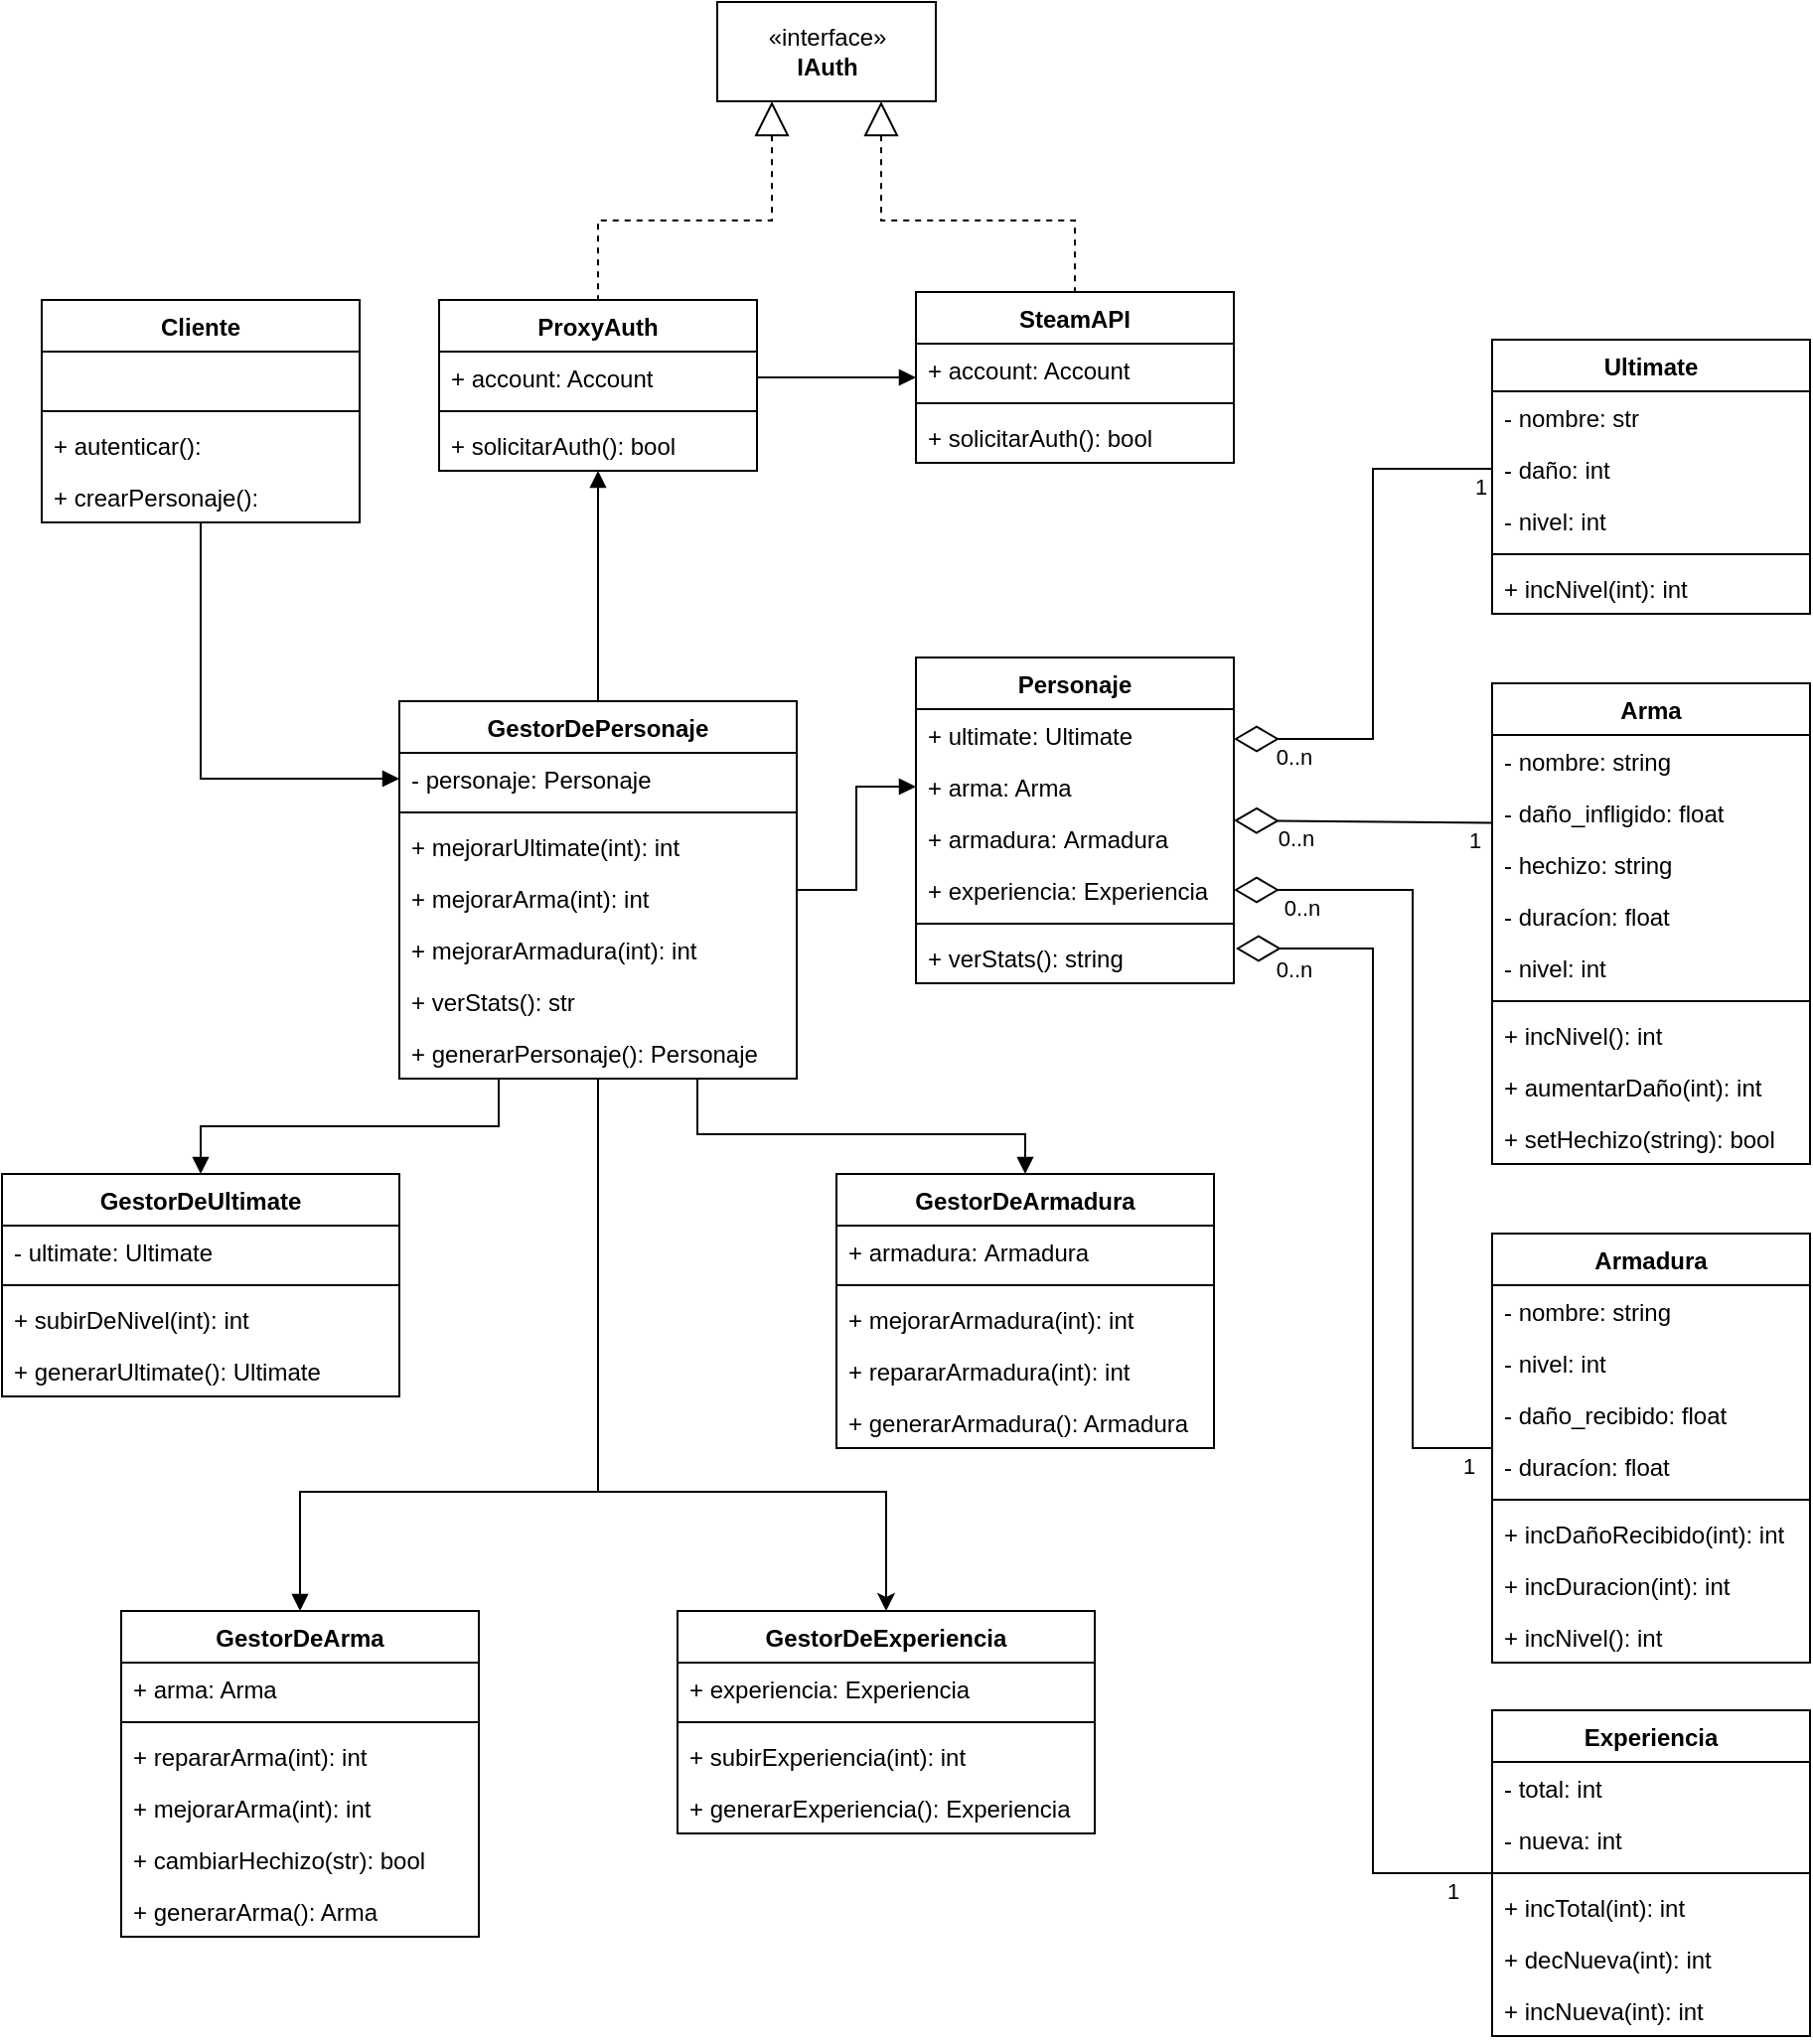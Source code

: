 <mxfile version="15.1.4" type="google"><diagram id="-2IgXdfi7pi61ilmRTut" name="Page-1"><mxGraphModel dx="882" dy="616" grid="1" gridSize="10" guides="1" tooltips="1" connect="1" arrows="1" fold="1" page="1" pageScale="1" pageWidth="1600" pageHeight="1200" math="0" shadow="0"><root><mxCell id="0"/><mxCell id="1" parent="0"/><mxCell id="18rbqv89WagedlRAYNAY-13" style="edgeStyle=orthogonalEdgeStyle;rounded=0;orthogonalLoop=1;jettySize=auto;html=1;exitX=0.5;exitY=1;exitDx=0;exitDy=0;entryX=0.5;entryY=0;entryDx=0;entryDy=0;" parent="1" source="UsApj8yV9tV30D_16o67-1" target="18rbqv89WagedlRAYNAY-6" edge="1"><mxGeometry relative="1" as="geometry"><Array as="points"><mxPoint x="320" y="760"/><mxPoint x="465" y="760"/></Array></mxGeometry></mxCell><mxCell id="UsApj8yV9tV30D_16o67-1" value="GestorDePersonaje" style="swimlane;fontStyle=1;align=center;verticalAlign=top;childLayout=stackLayout;horizontal=1;startSize=26;horizontalStack=0;resizeParent=1;resizeParentMax=0;resizeLast=0;collapsible=1;marginBottom=0;" parent="1" vertex="1"><mxGeometry x="220" y="362" width="200" height="190" as="geometry"/></mxCell><mxCell id="UsApj8yV9tV30D_16o67-2" value="- personaje: Personaje" style="text;strokeColor=none;fillColor=none;align=left;verticalAlign=top;spacingLeft=4;spacingRight=4;overflow=hidden;rotatable=0;points=[[0,0.5],[1,0.5]];portConstraint=eastwest;" parent="UsApj8yV9tV30D_16o67-1" vertex="1"><mxGeometry y="26" width="200" height="26" as="geometry"/></mxCell><mxCell id="UsApj8yV9tV30D_16o67-3" value="" style="line;strokeWidth=1;fillColor=none;align=left;verticalAlign=middle;spacingTop=-1;spacingLeft=3;spacingRight=3;rotatable=0;labelPosition=right;points=[];portConstraint=eastwest;" parent="UsApj8yV9tV30D_16o67-1" vertex="1"><mxGeometry y="52" width="200" height="8" as="geometry"/></mxCell><mxCell id="UsApj8yV9tV30D_16o67-89" value="+ mejorarUltimate(int): int" style="text;strokeColor=none;fillColor=none;align=left;verticalAlign=top;spacingLeft=4;spacingRight=4;overflow=hidden;rotatable=0;points=[[0,0.5],[1,0.5]];portConstraint=eastwest;" parent="UsApj8yV9tV30D_16o67-1" vertex="1"><mxGeometry y="60" width="200" height="26" as="geometry"/></mxCell><mxCell id="UsApj8yV9tV30D_16o67-90" value="+ mejorarArma(int): int" style="text;strokeColor=none;fillColor=none;align=left;verticalAlign=top;spacingLeft=4;spacingRight=4;overflow=hidden;rotatable=0;points=[[0,0.5],[1,0.5]];portConstraint=eastwest;" parent="UsApj8yV9tV30D_16o67-1" vertex="1"><mxGeometry y="86" width="200" height="26" as="geometry"/></mxCell><mxCell id="UsApj8yV9tV30D_16o67-104" value="+ mejorarArmadura(int): int" style="text;strokeColor=none;fillColor=none;align=left;verticalAlign=top;spacingLeft=4;spacingRight=4;overflow=hidden;rotatable=0;points=[[0,0.5],[1,0.5]];portConstraint=eastwest;" parent="UsApj8yV9tV30D_16o67-1" vertex="1"><mxGeometry y="112" width="200" height="26" as="geometry"/></mxCell><mxCell id="18rbqv89WagedlRAYNAY-5" value="+ verStats(): str" style="text;strokeColor=none;fillColor=none;align=left;verticalAlign=top;spacingLeft=4;spacingRight=4;overflow=hidden;rotatable=0;points=[[0,0.5],[1,0.5]];portConstraint=eastwest;" parent="UsApj8yV9tV30D_16o67-1" vertex="1"><mxGeometry y="138" width="200" height="26" as="geometry"/></mxCell><mxCell id="UsApj8yV9tV30D_16o67-4" value="+ generarPersonaje(): Personaje" style="text;strokeColor=none;fillColor=none;align=left;verticalAlign=top;spacingLeft=4;spacingRight=4;overflow=hidden;rotatable=0;points=[[0,0.5],[1,0.5]];portConstraint=eastwest;" parent="UsApj8yV9tV30D_16o67-1" vertex="1"><mxGeometry y="164" width="200" height="26" as="geometry"/></mxCell><mxCell id="UsApj8yV9tV30D_16o67-5" value="Personaje" style="swimlane;fontStyle=1;align=center;verticalAlign=top;childLayout=stackLayout;horizontal=1;startSize=26;horizontalStack=0;resizeParent=1;resizeParentMax=0;resizeLast=0;collapsible=1;marginBottom=0;" parent="1" vertex="1"><mxGeometry x="480" y="340" width="160" height="164" as="geometry"/></mxCell><mxCell id="UsApj8yV9tV30D_16o67-6" value="+ ultimate: Ultimate" style="text;strokeColor=none;fillColor=none;align=left;verticalAlign=top;spacingLeft=4;spacingRight=4;overflow=hidden;rotatable=0;points=[[0,0.5],[1,0.5]];portConstraint=eastwest;" parent="UsApj8yV9tV30D_16o67-5" vertex="1"><mxGeometry y="26" width="160" height="26" as="geometry"/></mxCell><mxCell id="UsApj8yV9tV30D_16o67-9" value="+ arma: Arma" style="text;strokeColor=none;fillColor=none;align=left;verticalAlign=top;spacingLeft=4;spacingRight=4;overflow=hidden;rotatable=0;points=[[0,0.5],[1,0.5]];portConstraint=eastwest;" parent="UsApj8yV9tV30D_16o67-5" vertex="1"><mxGeometry y="52" width="160" height="26" as="geometry"/></mxCell><mxCell id="UsApj8yV9tV30D_16o67-10" value="+ armadura: Armadura" style="text;strokeColor=none;fillColor=none;align=left;verticalAlign=top;spacingLeft=4;spacingRight=4;overflow=hidden;rotatable=0;points=[[0,0.5],[1,0.5]];portConstraint=eastwest;" parent="UsApj8yV9tV30D_16o67-5" vertex="1"><mxGeometry y="78" width="160" height="26" as="geometry"/></mxCell><mxCell id="UsApj8yV9tV30D_16o67-92" value="+ experiencia: Experiencia" style="text;strokeColor=none;fillColor=none;align=left;verticalAlign=top;spacingLeft=4;spacingRight=4;overflow=hidden;rotatable=0;points=[[0,0.5],[1,0.5]];portConstraint=eastwest;" parent="UsApj8yV9tV30D_16o67-5" vertex="1"><mxGeometry y="104" width="160" height="26" as="geometry"/></mxCell><mxCell id="UsApj8yV9tV30D_16o67-7" value="" style="line;strokeWidth=1;fillColor=none;align=left;verticalAlign=middle;spacingTop=-1;spacingLeft=3;spacingRight=3;rotatable=0;labelPosition=right;points=[];portConstraint=eastwest;" parent="UsApj8yV9tV30D_16o67-5" vertex="1"><mxGeometry y="130" width="160" height="8" as="geometry"/></mxCell><mxCell id="UsApj8yV9tV30D_16o67-8" value="+ verStats(): string" style="text;strokeColor=none;fillColor=none;align=left;verticalAlign=top;spacingLeft=4;spacingRight=4;overflow=hidden;rotatable=0;points=[[0,0.5],[1,0.5]];portConstraint=eastwest;" parent="UsApj8yV9tV30D_16o67-5" vertex="1"><mxGeometry y="138" width="160" height="26" as="geometry"/></mxCell><mxCell id="UsApj8yV9tV30D_16o67-11" value="Ultimate" style="swimlane;fontStyle=1;align=center;verticalAlign=top;childLayout=stackLayout;horizontal=1;startSize=26;horizontalStack=0;resizeParent=1;resizeParentMax=0;resizeLast=0;collapsible=1;marginBottom=0;" parent="1" vertex="1"><mxGeometry x="770" y="180" width="160" height="138" as="geometry"/></mxCell><mxCell id="UsApj8yV9tV30D_16o67-12" value="- nombre: str" style="text;strokeColor=none;fillColor=none;align=left;verticalAlign=top;spacingLeft=4;spacingRight=4;overflow=hidden;rotatable=0;points=[[0,0.5],[1,0.5]];portConstraint=eastwest;" parent="UsApj8yV9tV30D_16o67-11" vertex="1"><mxGeometry y="26" width="160" height="26" as="geometry"/></mxCell><mxCell id="UsApj8yV9tV30D_16o67-13" value="- daño: int" style="text;strokeColor=none;fillColor=none;align=left;verticalAlign=top;spacingLeft=4;spacingRight=4;overflow=hidden;rotatable=0;points=[[0,0.5],[1,0.5]];portConstraint=eastwest;" parent="UsApj8yV9tV30D_16o67-11" vertex="1"><mxGeometry y="52" width="160" height="26" as="geometry"/></mxCell><mxCell id="UsApj8yV9tV30D_16o67-14" value="- nivel: int" style="text;strokeColor=none;fillColor=none;align=left;verticalAlign=top;spacingLeft=4;spacingRight=4;overflow=hidden;rotatable=0;points=[[0,0.5],[1,0.5]];portConstraint=eastwest;" parent="UsApj8yV9tV30D_16o67-11" vertex="1"><mxGeometry y="78" width="160" height="26" as="geometry"/></mxCell><mxCell id="UsApj8yV9tV30D_16o67-15" value="" style="line;strokeWidth=1;fillColor=none;align=left;verticalAlign=middle;spacingTop=-1;spacingLeft=3;spacingRight=3;rotatable=0;labelPosition=right;points=[];portConstraint=eastwest;" parent="UsApj8yV9tV30D_16o67-11" vertex="1"><mxGeometry y="104" width="160" height="8" as="geometry"/></mxCell><mxCell id="UsApj8yV9tV30D_16o67-16" value="+ incNivel(int): int" style="text;strokeColor=none;fillColor=none;align=left;verticalAlign=top;spacingLeft=4;spacingRight=4;overflow=hidden;rotatable=0;points=[[0,0.5],[1,0.5]];portConstraint=eastwest;" parent="UsApj8yV9tV30D_16o67-11" vertex="1"><mxGeometry y="112" width="160" height="26" as="geometry"/></mxCell><mxCell id="UsApj8yV9tV30D_16o67-17" value="Arma" style="swimlane;fontStyle=1;align=center;verticalAlign=top;childLayout=stackLayout;horizontal=1;startSize=26;horizontalStack=0;resizeParent=1;resizeParentMax=0;resizeLast=0;collapsible=1;marginBottom=0;" parent="1" vertex="1"><mxGeometry x="770" y="353" width="160" height="242" as="geometry"/></mxCell><mxCell id="UsApj8yV9tV30D_16o67-18" value="- nombre: string" style="text;strokeColor=none;fillColor=none;align=left;verticalAlign=top;spacingLeft=4;spacingRight=4;overflow=hidden;rotatable=0;points=[[0,0.5],[1,0.5]];portConstraint=eastwest;" parent="UsApj8yV9tV30D_16o67-17" vertex="1"><mxGeometry y="26" width="160" height="26" as="geometry"/></mxCell><mxCell id="UsApj8yV9tV30D_16o67-19" value="- daño_infligido: float" style="text;strokeColor=none;fillColor=none;align=left;verticalAlign=top;spacingLeft=4;spacingRight=4;overflow=hidden;rotatable=0;points=[[0,0.5],[1,0.5]];portConstraint=eastwest;" parent="UsApj8yV9tV30D_16o67-17" vertex="1"><mxGeometry y="52" width="160" height="26" as="geometry"/></mxCell><mxCell id="UsApj8yV9tV30D_16o67-115" value="- hechizo: string" style="text;strokeColor=none;fillColor=none;align=left;verticalAlign=top;spacingLeft=4;spacingRight=4;overflow=hidden;rotatable=0;points=[[0,0.5],[1,0.5]];portConstraint=eastwest;" parent="UsApj8yV9tV30D_16o67-17" vertex="1"><mxGeometry y="78" width="160" height="26" as="geometry"/></mxCell><mxCell id="UsApj8yV9tV30D_16o67-20" value="- duracíon: float" style="text;strokeColor=none;fillColor=none;align=left;verticalAlign=top;spacingLeft=4;spacingRight=4;overflow=hidden;rotatable=0;points=[[0,0.5],[1,0.5]];portConstraint=eastwest;" parent="UsApj8yV9tV30D_16o67-17" vertex="1"><mxGeometry y="104" width="160" height="26" as="geometry"/></mxCell><mxCell id="UsApj8yV9tV30D_16o67-111" value="- nivel: int" style="text;strokeColor=none;fillColor=none;align=left;verticalAlign=top;spacingLeft=4;spacingRight=4;overflow=hidden;rotatable=0;points=[[0,0.5],[1,0.5]];portConstraint=eastwest;" parent="UsApj8yV9tV30D_16o67-17" vertex="1"><mxGeometry y="130" width="160" height="26" as="geometry"/></mxCell><mxCell id="UsApj8yV9tV30D_16o67-21" value="" style="line;strokeWidth=1;fillColor=none;align=left;verticalAlign=middle;spacingTop=-1;spacingLeft=3;spacingRight=3;rotatable=0;labelPosition=right;points=[];portConstraint=eastwest;" parent="UsApj8yV9tV30D_16o67-17" vertex="1"><mxGeometry y="156" width="160" height="8" as="geometry"/></mxCell><mxCell id="UsApj8yV9tV30D_16o67-22" value="+ incNivel(): int" style="text;strokeColor=none;fillColor=none;align=left;verticalAlign=top;spacingLeft=4;spacingRight=4;overflow=hidden;rotatable=0;points=[[0,0.5],[1,0.5]];portConstraint=eastwest;" parent="UsApj8yV9tV30D_16o67-17" vertex="1"><mxGeometry y="164" width="160" height="26" as="geometry"/></mxCell><mxCell id="UsApj8yV9tV30D_16o67-113" value="+ aumentarDaño(int): int" style="text;strokeColor=none;fillColor=none;align=left;verticalAlign=top;spacingLeft=4;spacingRight=4;overflow=hidden;rotatable=0;points=[[0,0.5],[1,0.5]];portConstraint=eastwest;" parent="UsApj8yV9tV30D_16o67-17" vertex="1"><mxGeometry y="190" width="160" height="26" as="geometry"/></mxCell><mxCell id="UsApj8yV9tV30D_16o67-116" value="+ setHechizo(string): bool" style="text;strokeColor=none;fillColor=none;align=left;verticalAlign=top;spacingLeft=4;spacingRight=4;overflow=hidden;rotatable=0;points=[[0,0.5],[1,0.5]];portConstraint=eastwest;" parent="UsApj8yV9tV30D_16o67-17" vertex="1"><mxGeometry y="216" width="160" height="26" as="geometry"/></mxCell><mxCell id="UsApj8yV9tV30D_16o67-23" value="Experiencia" style="swimlane;fontStyle=1;align=center;verticalAlign=top;childLayout=stackLayout;horizontal=1;startSize=26;horizontalStack=0;resizeParent=1;resizeParentMax=0;resizeLast=0;collapsible=1;marginBottom=0;" parent="1" vertex="1"><mxGeometry x="770" y="870" width="160" height="164" as="geometry"/></mxCell><mxCell id="UsApj8yV9tV30D_16o67-24" value="- total: int" style="text;strokeColor=none;fillColor=none;align=left;verticalAlign=top;spacingLeft=4;spacingRight=4;overflow=hidden;rotatable=0;points=[[0,0.5],[1,0.5]];portConstraint=eastwest;" parent="UsApj8yV9tV30D_16o67-23" vertex="1"><mxGeometry y="26" width="160" height="26" as="geometry"/></mxCell><mxCell id="UsApj8yV9tV30D_16o67-25" value="- nueva: int" style="text;strokeColor=none;fillColor=none;align=left;verticalAlign=top;spacingLeft=4;spacingRight=4;overflow=hidden;rotatable=0;points=[[0,0.5],[1,0.5]];portConstraint=eastwest;" parent="UsApj8yV9tV30D_16o67-23" vertex="1"><mxGeometry y="52" width="160" height="26" as="geometry"/></mxCell><mxCell id="UsApj8yV9tV30D_16o67-27" value="" style="line;strokeWidth=1;fillColor=none;align=left;verticalAlign=middle;spacingTop=-1;spacingLeft=3;spacingRight=3;rotatable=0;labelPosition=right;points=[];portConstraint=eastwest;" parent="UsApj8yV9tV30D_16o67-23" vertex="1"><mxGeometry y="78" width="160" height="8" as="geometry"/></mxCell><mxCell id="UsApj8yV9tV30D_16o67-28" value="+ incTotal(int): int" style="text;strokeColor=none;fillColor=none;align=left;verticalAlign=top;spacingLeft=4;spacingRight=4;overflow=hidden;rotatable=0;points=[[0,0.5],[1,0.5]];portConstraint=eastwest;" parent="UsApj8yV9tV30D_16o67-23" vertex="1"><mxGeometry y="86" width="160" height="26" as="geometry"/></mxCell><mxCell id="UsApj8yV9tV30D_16o67-86" value="+ decNueva(int): int" style="text;strokeColor=none;fillColor=none;align=left;verticalAlign=top;spacingLeft=4;spacingRight=4;overflow=hidden;rotatable=0;points=[[0,0.5],[1,0.5]];portConstraint=eastwest;" parent="UsApj8yV9tV30D_16o67-23" vertex="1"><mxGeometry y="112" width="160" height="26" as="geometry"/></mxCell><mxCell id="UsApj8yV9tV30D_16o67-87" value="+ incNueva(int): int" style="text;strokeColor=none;fillColor=none;align=left;verticalAlign=top;spacingLeft=4;spacingRight=4;overflow=hidden;rotatable=0;points=[[0,0.5],[1,0.5]];portConstraint=eastwest;" parent="UsApj8yV9tV30D_16o67-23" vertex="1"><mxGeometry y="138" width="160" height="26" as="geometry"/></mxCell><mxCell id="UsApj8yV9tV30D_16o67-29" style="rounded=0;orthogonalLoop=1;jettySize=auto;html=1;exitX=0;exitY=0.5;exitDx=0;exitDy=0;entryX=1;entryY=0.25;entryDx=0;entryDy=0;endArrow=diamondThin;endFill=0;startSize=20;endSize=20;edgeStyle=orthogonalEdgeStyle;" parent="1" source="UsApj8yV9tV30D_16o67-13" target="UsApj8yV9tV30D_16o67-5" edge="1"><mxGeometry relative="1" as="geometry"/></mxCell><mxCell id="UsApj8yV9tV30D_16o67-30" value="0..n" style="edgeLabel;html=1;align=center;verticalAlign=middle;resizable=0;points=[];" parent="UsApj8yV9tV30D_16o67-29" vertex="1" connectable="0"><mxGeometry x="0.765" relative="1" as="geometry"><mxPoint x="-2" y="9" as="offset"/></mxGeometry></mxCell><mxCell id="UsApj8yV9tV30D_16o67-31" value="1" style="edgeLabel;html=1;align=center;verticalAlign=middle;resizable=0;points=[];" parent="UsApj8yV9tV30D_16o67-29" vertex="1" connectable="0"><mxGeometry x="-0.92" relative="1" as="geometry"><mxPoint x="4" y="9" as="offset"/></mxGeometry></mxCell><mxCell id="UsApj8yV9tV30D_16o67-32" style="rounded=0;orthogonalLoop=1;jettySize=auto;html=1;endArrow=diamondThin;endFill=0;startSize=20;endSize=20;entryX=1;entryY=0.5;entryDx=0;entryDy=0;exitX=-0.001;exitY=0.7;exitDx=0;exitDy=0;exitPerimeter=0;" parent="1" source="UsApj8yV9tV30D_16o67-19" target="UsApj8yV9tV30D_16o67-5" edge="1"><mxGeometry relative="1" as="geometry"><mxPoint x="730" y="370" as="sourcePoint"/><mxPoint x="650" y="409" as="targetPoint"/></mxGeometry></mxCell><mxCell id="UsApj8yV9tV30D_16o67-33" value="0..n" style="edgeLabel;html=1;align=center;verticalAlign=middle;resizable=0;points=[];" parent="UsApj8yV9tV30D_16o67-32" vertex="1" connectable="0"><mxGeometry x="0.765" relative="1" as="geometry"><mxPoint x="15" y="9" as="offset"/></mxGeometry></mxCell><mxCell id="UsApj8yV9tV30D_16o67-34" value="1" style="edgeLabel;html=1;align=center;verticalAlign=middle;resizable=0;points=[];" parent="UsApj8yV9tV30D_16o67-32" vertex="1" connectable="0"><mxGeometry x="-0.92" relative="1" as="geometry"><mxPoint x="-4" y="9" as="offset"/></mxGeometry></mxCell><mxCell id="UsApj8yV9tV30D_16o67-36" style="rounded=0;orthogonalLoop=1;jettySize=auto;html=1;exitX=0;exitY=0.5;exitDx=0;exitDy=0;entryX=1.006;entryY=0.327;entryDx=0;entryDy=0;endArrow=diamondThin;endFill=0;startSize=20;endSize=20;edgeStyle=orthogonalEdgeStyle;entryPerimeter=0;" parent="1" source="UsApj8yV9tV30D_16o67-23" target="UsApj8yV9tV30D_16o67-8" edge="1"><mxGeometry relative="1" as="geometry"><mxPoint x="760" y="478" as="sourcePoint"/><mxPoint x="640" y="627.5" as="targetPoint"/></mxGeometry></mxCell><mxCell id="UsApj8yV9tV30D_16o67-37" value="0..n" style="edgeLabel;html=1;align=center;verticalAlign=middle;resizable=0;points=[];" parent="UsApj8yV9tV30D_16o67-36" vertex="1" connectable="0"><mxGeometry x="0.765" relative="1" as="geometry"><mxPoint x="-40" y="9" as="offset"/></mxGeometry></mxCell><mxCell id="UsApj8yV9tV30D_16o67-38" value="1" style="edgeLabel;html=1;align=center;verticalAlign=middle;resizable=0;points=[];" parent="UsApj8yV9tV30D_16o67-36" vertex="1" connectable="0"><mxGeometry x="-0.92" relative="1" as="geometry"><mxPoint x="4" y="9" as="offset"/></mxGeometry></mxCell><mxCell id="UsApj8yV9tV30D_16o67-39" style="edgeStyle=orthogonalEdgeStyle;rounded=0;orthogonalLoop=1;jettySize=auto;html=1;exitX=0;exitY=0.5;exitDx=0;exitDy=0;entryX=1;entryY=0.5;entryDx=0;entryDy=0;endArrow=none;endFill=0;startSize=6;endSize=6;startArrow=block;startFill=1;" parent="1" source="UsApj8yV9tV30D_16o67-9" target="UsApj8yV9tV30D_16o67-1" edge="1"><mxGeometry relative="1" as="geometry"/></mxCell><mxCell id="UsApj8yV9tV30D_16o67-55" style="edgeStyle=orthogonalEdgeStyle;rounded=0;orthogonalLoop=1;jettySize=auto;html=1;exitX=0.5;exitY=0;exitDx=0;exitDy=0;entryX=0.25;entryY=1;entryDx=0;entryDy=0;startArrow=block;startFill=1;endArrow=none;endFill=0;startSize=6;endSize=6;" parent="1" source="UsApj8yV9tV30D_16o67-40" target="UsApj8yV9tV30D_16o67-1" edge="1"><mxGeometry relative="1" as="geometry"/></mxCell><mxCell id="UsApj8yV9tV30D_16o67-40" value="GestorDeUltimate" style="swimlane;fontStyle=1;align=center;verticalAlign=top;childLayout=stackLayout;horizontal=1;startSize=26;horizontalStack=0;resizeParent=1;resizeParentMax=0;resizeLast=0;collapsible=1;marginBottom=0;" parent="1" vertex="1"><mxGeometry x="20" y="600" width="200" height="112" as="geometry"/></mxCell><mxCell id="UsApj8yV9tV30D_16o67-41" value="- ultimate: Ultimate" style="text;strokeColor=none;fillColor=none;align=left;verticalAlign=top;spacingLeft=4;spacingRight=4;overflow=hidden;rotatable=0;points=[[0,0.5],[1,0.5]];portConstraint=eastwest;" parent="UsApj8yV9tV30D_16o67-40" vertex="1"><mxGeometry y="26" width="200" height="26" as="geometry"/></mxCell><mxCell id="UsApj8yV9tV30D_16o67-42" value="" style="line;strokeWidth=1;fillColor=none;align=left;verticalAlign=middle;spacingTop=-1;spacingLeft=3;spacingRight=3;rotatable=0;labelPosition=right;points=[];portConstraint=eastwest;" parent="UsApj8yV9tV30D_16o67-40" vertex="1"><mxGeometry y="52" width="200" height="8" as="geometry"/></mxCell><mxCell id="18rbqv89WagedlRAYNAY-1" value="+ subirDeNivel(int): int" style="text;strokeColor=none;fillColor=none;align=left;verticalAlign=top;spacingLeft=4;spacingRight=4;overflow=hidden;rotatable=0;points=[[0,0.5],[1,0.5]];portConstraint=eastwest;" parent="UsApj8yV9tV30D_16o67-40" vertex="1"><mxGeometry y="60" width="200" height="26" as="geometry"/></mxCell><mxCell id="UsApj8yV9tV30D_16o67-83" value="+ generarUltimate(): Ultimate" style="text;strokeColor=none;fillColor=none;align=left;verticalAlign=top;spacingLeft=4;spacingRight=4;overflow=hidden;rotatable=0;points=[[0,0.5],[1,0.5]];portConstraint=eastwest;" parent="UsApj8yV9tV30D_16o67-40" vertex="1"><mxGeometry y="86" width="200" height="26" as="geometry"/></mxCell><mxCell id="UsApj8yV9tV30D_16o67-44" value="GestorDeArma" style="swimlane;fontStyle=1;align=center;verticalAlign=top;childLayout=stackLayout;horizontal=1;startSize=26;horizontalStack=0;resizeParent=1;resizeParentMax=0;resizeLast=0;collapsible=1;marginBottom=0;" parent="1" vertex="1"><mxGeometry x="80" y="820" width="180" height="164" as="geometry"/></mxCell><mxCell id="UsApj8yV9tV30D_16o67-45" value="+ arma: Arma" style="text;strokeColor=none;fillColor=none;align=left;verticalAlign=top;spacingLeft=4;spacingRight=4;overflow=hidden;rotatable=0;points=[[0,0.5],[1,0.5]];portConstraint=eastwest;" parent="UsApj8yV9tV30D_16o67-44" vertex="1"><mxGeometry y="26" width="180" height="26" as="geometry"/></mxCell><mxCell id="UsApj8yV9tV30D_16o67-46" value="" style="line;strokeWidth=1;fillColor=none;align=left;verticalAlign=middle;spacingTop=-1;spacingLeft=3;spacingRight=3;rotatable=0;labelPosition=right;points=[];portConstraint=eastwest;" parent="UsApj8yV9tV30D_16o67-44" vertex="1"><mxGeometry y="52" width="180" height="8" as="geometry"/></mxCell><mxCell id="UsApj8yV9tV30D_16o67-47" value="+ repararArma(int): int" style="text;strokeColor=none;fillColor=none;align=left;verticalAlign=top;spacingLeft=4;spacingRight=4;overflow=hidden;rotatable=0;points=[[0,0.5],[1,0.5]];portConstraint=eastwest;" parent="UsApj8yV9tV30D_16o67-44" vertex="1"><mxGeometry y="60" width="180" height="26" as="geometry"/></mxCell><mxCell id="UsApj8yV9tV30D_16o67-107" value="+ mejorarArma(int): int" style="text;strokeColor=none;fillColor=none;align=left;verticalAlign=top;spacingLeft=4;spacingRight=4;overflow=hidden;rotatable=0;points=[[0,0.5],[1,0.5]];portConstraint=eastwest;" parent="UsApj8yV9tV30D_16o67-44" vertex="1"><mxGeometry y="86" width="180" height="26" as="geometry"/></mxCell><mxCell id="18rbqv89WagedlRAYNAY-2" value="+ cambiarHechizo(str): bool" style="text;strokeColor=none;fillColor=none;align=left;verticalAlign=top;spacingLeft=4;spacingRight=4;overflow=hidden;rotatable=0;points=[[0,0.5],[1,0.5]];portConstraint=eastwest;" parent="UsApj8yV9tV30D_16o67-44" vertex="1"><mxGeometry y="112" width="180" height="26" as="geometry"/></mxCell><mxCell id="UsApj8yV9tV30D_16o67-117" value="+ generarArma(): Arma" style="text;strokeColor=none;fillColor=none;align=left;verticalAlign=top;spacingLeft=4;spacingRight=4;overflow=hidden;rotatable=0;points=[[0,0.5],[1,0.5]];portConstraint=eastwest;" parent="UsApj8yV9tV30D_16o67-44" vertex="1"><mxGeometry y="138" width="180" height="26" as="geometry"/></mxCell><mxCell id="UsApj8yV9tV30D_16o67-54" style="edgeStyle=orthogonalEdgeStyle;rounded=0;orthogonalLoop=1;jettySize=auto;html=1;exitX=0.5;exitY=0;exitDx=0;exitDy=0;entryX=0.75;entryY=1;entryDx=0;entryDy=0;startArrow=block;startFill=1;endArrow=none;endFill=0;startSize=6;endSize=6;" parent="1" source="UsApj8yV9tV30D_16o67-48" target="UsApj8yV9tV30D_16o67-1" edge="1"><mxGeometry relative="1" as="geometry"><Array as="points"><mxPoint x="535" y="580"/><mxPoint x="370" y="580"/></Array></mxGeometry></mxCell><mxCell id="UsApj8yV9tV30D_16o67-48" value="GestorDeArmadura" style="swimlane;fontStyle=1;align=center;verticalAlign=top;childLayout=stackLayout;horizontal=1;startSize=26;horizontalStack=0;resizeParent=1;resizeParentMax=0;resizeLast=0;collapsible=1;marginBottom=0;" parent="1" vertex="1"><mxGeometry x="440" y="600" width="190" height="138" as="geometry"/></mxCell><mxCell id="UsApj8yV9tV30D_16o67-49" value="+ armadura: Armadura" style="text;strokeColor=none;fillColor=none;align=left;verticalAlign=top;spacingLeft=4;spacingRight=4;overflow=hidden;rotatable=0;points=[[0,0.5],[1,0.5]];portConstraint=eastwest;" parent="UsApj8yV9tV30D_16o67-48" vertex="1"><mxGeometry y="26" width="190" height="26" as="geometry"/></mxCell><mxCell id="UsApj8yV9tV30D_16o67-50" value="" style="line;strokeWidth=1;fillColor=none;align=left;verticalAlign=middle;spacingTop=-1;spacingLeft=3;spacingRight=3;rotatable=0;labelPosition=right;points=[];portConstraint=eastwest;" parent="UsApj8yV9tV30D_16o67-48" vertex="1"><mxGeometry y="52" width="190" height="8" as="geometry"/></mxCell><mxCell id="UsApj8yV9tV30D_16o67-51" value="+ mejorarArmadura(int): int " style="text;strokeColor=none;fillColor=none;align=left;verticalAlign=top;spacingLeft=4;spacingRight=4;overflow=hidden;rotatable=0;points=[[0,0.5],[1,0.5]];portConstraint=eastwest;" parent="UsApj8yV9tV30D_16o67-48" vertex="1"><mxGeometry y="60" width="190" height="26" as="geometry"/></mxCell><mxCell id="UsApj8yV9tV30D_16o67-112" value="+ repararArmadura(int): int " style="text;strokeColor=none;fillColor=none;align=left;verticalAlign=top;spacingLeft=4;spacingRight=4;overflow=hidden;rotatable=0;points=[[0,0.5],[1,0.5]];portConstraint=eastwest;" parent="UsApj8yV9tV30D_16o67-48" vertex="1"><mxGeometry y="86" width="190" height="26" as="geometry"/></mxCell><mxCell id="18rbqv89WagedlRAYNAY-4" value="+ generarArmadura(): Armadura" style="text;strokeColor=none;fillColor=none;align=left;verticalAlign=top;spacingLeft=4;spacingRight=4;overflow=hidden;rotatable=0;points=[[0,0.5],[1,0.5]];portConstraint=eastwest;" parent="UsApj8yV9tV30D_16o67-48" vertex="1"><mxGeometry y="112" width="190" height="26" as="geometry"/></mxCell><mxCell id="UsApj8yV9tV30D_16o67-52" style="edgeStyle=orthogonalEdgeStyle;rounded=0;orthogonalLoop=1;jettySize=auto;html=1;exitX=0.5;exitY=0;exitDx=0;exitDy=0;entryX=0.5;entryY=1;entryDx=0;entryDy=0;endArrow=none;endFill=0;startSize=6;endSize=6;startArrow=block;startFill=1;" parent="1" source="UsApj8yV9tV30D_16o67-44" target="UsApj8yV9tV30D_16o67-1" edge="1"><mxGeometry relative="1" as="geometry"><mxPoint x="490" y="415.0" as="sourcePoint"/><mxPoint x="410" y="415.0" as="targetPoint"/><Array as="points"><mxPoint x="170" y="760"/><mxPoint x="320" y="760"/></Array></mxGeometry></mxCell><mxCell id="UsApj8yV9tV30D_16o67-56" value="Cliente" style="swimlane;fontStyle=1;align=center;verticalAlign=top;childLayout=stackLayout;horizontal=1;startSize=26;horizontalStack=0;resizeParent=1;resizeParentMax=0;resizeLast=0;collapsible=1;marginBottom=0;" parent="1" vertex="1"><mxGeometry x="40" y="160" width="160" height="112" as="geometry"/></mxCell><mxCell id="UsApj8yV9tV30D_16o67-57" value=" " style="text;strokeColor=none;fillColor=none;align=left;verticalAlign=top;spacingLeft=4;spacingRight=4;overflow=hidden;rotatable=0;points=[[0,0.5],[1,0.5]];portConstraint=eastwest;" parent="UsApj8yV9tV30D_16o67-56" vertex="1"><mxGeometry y="26" width="160" height="26" as="geometry"/></mxCell><mxCell id="UsApj8yV9tV30D_16o67-58" value="" style="line;strokeWidth=1;fillColor=none;align=left;verticalAlign=middle;spacingTop=-1;spacingLeft=3;spacingRight=3;rotatable=0;labelPosition=right;points=[];portConstraint=eastwest;" parent="UsApj8yV9tV30D_16o67-56" vertex="1"><mxGeometry y="52" width="160" height="8" as="geometry"/></mxCell><mxCell id="9IJsJ-NUBdGV7wNi2tyI-1" value="+ autenticar():" style="text;strokeColor=none;fillColor=none;align=left;verticalAlign=top;spacingLeft=4;spacingRight=4;overflow=hidden;rotatable=0;points=[[0,0.5],[1,0.5]];portConstraint=eastwest;" parent="UsApj8yV9tV30D_16o67-56" vertex="1"><mxGeometry y="60" width="160" height="26" as="geometry"/></mxCell><mxCell id="UsApj8yV9tV30D_16o67-59" value="+ crearPersonaje():" style="text;strokeColor=none;fillColor=none;align=left;verticalAlign=top;spacingLeft=4;spacingRight=4;overflow=hidden;rotatable=0;points=[[0,0.5],[1,0.5]];portConstraint=eastwest;" parent="UsApj8yV9tV30D_16o67-56" vertex="1"><mxGeometry y="86" width="160" height="26" as="geometry"/></mxCell><mxCell id="UsApj8yV9tV30D_16o67-61" style="edgeStyle=orthogonalEdgeStyle;rounded=0;orthogonalLoop=1;jettySize=auto;html=1;exitX=0;exitY=0.5;exitDx=0;exitDy=0;entryX=0.5;entryY=1;entryDx=0;entryDy=0;startArrow=block;startFill=1;endArrow=none;endFill=0;startSize=6;endSize=6;" parent="1" source="UsApj8yV9tV30D_16o67-2" target="UsApj8yV9tV30D_16o67-56" edge="1"><mxGeometry relative="1" as="geometry"/></mxCell><mxCell id="UsApj8yV9tV30D_16o67-71" style="edgeStyle=orthogonalEdgeStyle;rounded=0;orthogonalLoop=1;jettySize=auto;html=1;exitX=0.5;exitY=1;exitDx=0;exitDy=0;entryX=0.5;entryY=0;entryDx=0;entryDy=0;startArrow=block;startFill=1;endArrow=none;endFill=0;startSize=6;endSize=6;" parent="1" source="UsApj8yV9tV30D_16o67-62" target="UsApj8yV9tV30D_16o67-1" edge="1"><mxGeometry relative="1" as="geometry"/></mxCell><mxCell id="UsApj8yV9tV30D_16o67-62" value="ProxyAuth" style="swimlane;fontStyle=1;align=center;verticalAlign=top;childLayout=stackLayout;horizontal=1;startSize=26;horizontalStack=0;resizeParent=1;resizeParentMax=0;resizeLast=0;collapsible=1;marginBottom=0;" parent="1" vertex="1"><mxGeometry x="240" y="160" width="160" height="86" as="geometry"/></mxCell><mxCell id="UsApj8yV9tV30D_16o67-63" value="+ account: Account" style="text;strokeColor=none;fillColor=none;align=left;verticalAlign=top;spacingLeft=4;spacingRight=4;overflow=hidden;rotatable=0;points=[[0,0.5],[1,0.5]];portConstraint=eastwest;" parent="UsApj8yV9tV30D_16o67-62" vertex="1"><mxGeometry y="26" width="160" height="26" as="geometry"/></mxCell><mxCell id="UsApj8yV9tV30D_16o67-64" value="" style="line;strokeWidth=1;fillColor=none;align=left;verticalAlign=middle;spacingTop=-1;spacingLeft=3;spacingRight=3;rotatable=0;labelPosition=right;points=[];portConstraint=eastwest;" parent="UsApj8yV9tV30D_16o67-62" vertex="1"><mxGeometry y="52" width="160" height="8" as="geometry"/></mxCell><mxCell id="UsApj8yV9tV30D_16o67-65" value="+ solicitarAuth(): bool" style="text;strokeColor=none;fillColor=none;align=left;verticalAlign=top;spacingLeft=4;spacingRight=4;overflow=hidden;rotatable=0;points=[[0,0.5],[1,0.5]];portConstraint=eastwest;" parent="UsApj8yV9tV30D_16o67-62" vertex="1"><mxGeometry y="60" width="160" height="26" as="geometry"/></mxCell><mxCell id="UsApj8yV9tV30D_16o67-73" style="edgeStyle=orthogonalEdgeStyle;rounded=0;orthogonalLoop=1;jettySize=auto;html=1;exitX=0;exitY=0.5;exitDx=0;exitDy=0;entryX=1;entryY=0.5;entryDx=0;entryDy=0;startArrow=block;startFill=1;endArrow=none;endFill=0;startSize=6;endSize=6;" parent="1" source="UsApj8yV9tV30D_16o67-66" target="UsApj8yV9tV30D_16o67-63" edge="1"><mxGeometry relative="1" as="geometry"/></mxCell><mxCell id="UsApj8yV9tV30D_16o67-66" value="SteamAPI" style="swimlane;fontStyle=1;align=center;verticalAlign=top;childLayout=stackLayout;horizontal=1;startSize=26;horizontalStack=0;resizeParent=1;resizeParentMax=0;resizeLast=0;collapsible=1;marginBottom=0;" parent="1" vertex="1"><mxGeometry x="480" y="156" width="160" height="86" as="geometry"/></mxCell><mxCell id="UsApj8yV9tV30D_16o67-67" value="+ account: Account" style="text;strokeColor=none;fillColor=none;align=left;verticalAlign=top;spacingLeft=4;spacingRight=4;overflow=hidden;rotatable=0;points=[[0,0.5],[1,0.5]];portConstraint=eastwest;" parent="UsApj8yV9tV30D_16o67-66" vertex="1"><mxGeometry y="26" width="160" height="26" as="geometry"/></mxCell><mxCell id="UsApj8yV9tV30D_16o67-68" value="" style="line;strokeWidth=1;fillColor=none;align=left;verticalAlign=middle;spacingTop=-1;spacingLeft=3;spacingRight=3;rotatable=0;labelPosition=right;points=[];portConstraint=eastwest;" parent="UsApj8yV9tV30D_16o67-66" vertex="1"><mxGeometry y="52" width="160" height="8" as="geometry"/></mxCell><mxCell id="UsApj8yV9tV30D_16o67-69" value="+ solicitarAuth(): bool" style="text;strokeColor=none;fillColor=none;align=left;verticalAlign=top;spacingLeft=4;spacingRight=4;overflow=hidden;rotatable=0;points=[[0,0.5],[1,0.5]];portConstraint=eastwest;" parent="UsApj8yV9tV30D_16o67-66" vertex="1"><mxGeometry y="60" width="160" height="26" as="geometry"/></mxCell><mxCell id="UsApj8yV9tV30D_16o67-80" style="edgeStyle=orthogonalEdgeStyle;rounded=0;orthogonalLoop=1;jettySize=auto;html=1;entryX=0.5;entryY=0;entryDx=0;entryDy=0;startArrow=block;startFill=0;endArrow=none;endFill=0;startSize=15;endSize=15;dashed=1;exitX=0.25;exitY=1;exitDx=0;exitDy=0;" parent="1" source="UsApj8yV9tV30D_16o67-78" target="UsApj8yV9tV30D_16o67-62" edge="1"><mxGeometry relative="1" as="geometry"><mxPoint x="435" y="70" as="sourcePoint"/><Array as="points"><mxPoint x="408" y="120"/><mxPoint x="320" y="120"/></Array></mxGeometry></mxCell><mxCell id="UsApj8yV9tV30D_16o67-82" style="edgeStyle=orthogonalEdgeStyle;rounded=0;orthogonalLoop=1;jettySize=auto;html=1;entryX=0.5;entryY=0;entryDx=0;entryDy=0;startArrow=block;startFill=0;endArrow=none;endFill=0;startSize=15;endSize=15;dashed=1;exitX=0.75;exitY=1;exitDx=0;exitDy=0;" parent="1" source="UsApj8yV9tV30D_16o67-78" target="UsApj8yV9tV30D_16o67-66" edge="1"><mxGeometry relative="1" as="geometry"><mxPoint x="435" y="90" as="sourcePoint"/><Array as="points"><mxPoint x="463" y="120"/><mxPoint x="560" y="120"/></Array></mxGeometry></mxCell><mxCell id="UsApj8yV9tV30D_16o67-78" value="«interface»&lt;br&gt;&lt;b&gt;IAuth&lt;/b&gt;" style="html=1;" parent="1" vertex="1"><mxGeometry x="380" y="10" width="110" height="50" as="geometry"/></mxCell><mxCell id="UsApj8yV9tV30D_16o67-93" value="Armadura" style="swimlane;fontStyle=1;align=center;verticalAlign=top;childLayout=stackLayout;horizontal=1;startSize=26;horizontalStack=0;resizeParent=1;resizeParentMax=0;resizeLast=0;collapsible=1;marginBottom=0;" parent="1" vertex="1"><mxGeometry x="770" y="630" width="160" height="216" as="geometry"/></mxCell><mxCell id="UsApj8yV9tV30D_16o67-108" value="- nombre: string" style="text;strokeColor=none;fillColor=none;align=left;verticalAlign=top;spacingLeft=4;spacingRight=4;overflow=hidden;rotatable=0;points=[[0,0.5],[1,0.5]];portConstraint=eastwest;" parent="UsApj8yV9tV30D_16o67-93" vertex="1"><mxGeometry y="26" width="160" height="26" as="geometry"/></mxCell><mxCell id="UsApj8yV9tV30D_16o67-94" value="- nivel: int" style="text;strokeColor=none;fillColor=none;align=left;verticalAlign=top;spacingLeft=4;spacingRight=4;overflow=hidden;rotatable=0;points=[[0,0.5],[1,0.5]];portConstraint=eastwest;" parent="UsApj8yV9tV30D_16o67-93" vertex="1"><mxGeometry y="52" width="160" height="26" as="geometry"/></mxCell><mxCell id="UsApj8yV9tV30D_16o67-95" value="- daño_recibido: float" style="text;strokeColor=none;fillColor=none;align=left;verticalAlign=top;spacingLeft=4;spacingRight=4;overflow=hidden;rotatable=0;points=[[0,0.5],[1,0.5]];portConstraint=eastwest;" parent="UsApj8yV9tV30D_16o67-93" vertex="1"><mxGeometry y="78" width="160" height="26" as="geometry"/></mxCell><mxCell id="UsApj8yV9tV30D_16o67-96" value="- duracíon: float" style="text;strokeColor=none;fillColor=none;align=left;verticalAlign=top;spacingLeft=4;spacingRight=4;overflow=hidden;rotatable=0;points=[[0,0.5],[1,0.5]];portConstraint=eastwest;" parent="UsApj8yV9tV30D_16o67-93" vertex="1"><mxGeometry y="104" width="160" height="26" as="geometry"/></mxCell><mxCell id="UsApj8yV9tV30D_16o67-97" value="" style="line;strokeWidth=1;fillColor=none;align=left;verticalAlign=middle;spacingTop=-1;spacingLeft=3;spacingRight=3;rotatable=0;labelPosition=right;points=[];portConstraint=eastwest;" parent="UsApj8yV9tV30D_16o67-93" vertex="1"><mxGeometry y="130" width="160" height="8" as="geometry"/></mxCell><mxCell id="UsApj8yV9tV30D_16o67-98" value="+ incDañoRecibido(int): int" style="text;strokeColor=none;fillColor=none;align=left;verticalAlign=top;spacingLeft=4;spacingRight=4;overflow=hidden;rotatable=0;points=[[0,0.5],[1,0.5]];portConstraint=eastwest;" parent="UsApj8yV9tV30D_16o67-93" vertex="1"><mxGeometry y="138" width="160" height="26" as="geometry"/></mxCell><mxCell id="UsApj8yV9tV30D_16o67-99" value="+ incDuracion(int): int" style="text;strokeColor=none;fillColor=none;align=left;verticalAlign=top;spacingLeft=4;spacingRight=4;overflow=hidden;rotatable=0;points=[[0,0.5],[1,0.5]];portConstraint=eastwest;" parent="UsApj8yV9tV30D_16o67-93" vertex="1"><mxGeometry y="164" width="160" height="26" as="geometry"/></mxCell><mxCell id="UsApj8yV9tV30D_16o67-114" value="+ incNivel(): int" style="text;strokeColor=none;fillColor=none;align=left;verticalAlign=top;spacingLeft=4;spacingRight=4;overflow=hidden;rotatable=0;points=[[0,0.5],[1,0.5]];portConstraint=eastwest;" parent="UsApj8yV9tV30D_16o67-93" vertex="1"><mxGeometry y="190" width="160" height="26" as="geometry"/></mxCell><mxCell id="UsApj8yV9tV30D_16o67-101" style="rounded=0;orthogonalLoop=1;jettySize=auto;html=1;exitX=0;exitY=0.5;exitDx=0;exitDy=0;endArrow=diamondThin;endFill=0;startSize=20;endSize=20;edgeStyle=elbowEdgeStyle;entryX=1;entryY=0.5;entryDx=0;entryDy=0;" parent="1" source="UsApj8yV9tV30D_16o67-93" target="UsApj8yV9tV30D_16o67-92" edge="1"><mxGeometry relative="1" as="geometry"><mxPoint x="780" y="804" as="sourcePoint"/><mxPoint x="640" y="490" as="targetPoint"/><Array as="points"><mxPoint x="730" y="600"/></Array></mxGeometry></mxCell><mxCell id="UsApj8yV9tV30D_16o67-102" value="0..n" style="edgeLabel;html=1;align=center;verticalAlign=middle;resizable=0;points=[];" parent="UsApj8yV9tV30D_16o67-101" vertex="1" connectable="0"><mxGeometry x="0.765" relative="1" as="geometry"><mxPoint x="-15" y="9" as="offset"/></mxGeometry></mxCell><mxCell id="UsApj8yV9tV30D_16o67-103" value="1" style="edgeLabel;html=1;align=center;verticalAlign=middle;resizable=0;points=[];" parent="UsApj8yV9tV30D_16o67-101" vertex="1" connectable="0"><mxGeometry x="-0.92" relative="1" as="geometry"><mxPoint x="4" y="9" as="offset"/></mxGeometry></mxCell><mxCell id="18rbqv89WagedlRAYNAY-6" value="GestorDeExperiencia" style="swimlane;fontStyle=1;align=center;verticalAlign=top;childLayout=stackLayout;horizontal=1;startSize=26;horizontalStack=0;resizeParent=1;resizeParentMax=0;resizeLast=0;collapsible=1;marginBottom=0;" parent="1" vertex="1"><mxGeometry x="360" y="820" width="210" height="112" as="geometry"/></mxCell><mxCell id="18rbqv89WagedlRAYNAY-7" value="+ experiencia: Experiencia" style="text;strokeColor=none;fillColor=none;align=left;verticalAlign=top;spacingLeft=4;spacingRight=4;overflow=hidden;rotatable=0;points=[[0,0.5],[1,0.5]];portConstraint=eastwest;" parent="18rbqv89WagedlRAYNAY-6" vertex="1"><mxGeometry y="26" width="210" height="26" as="geometry"/></mxCell><mxCell id="18rbqv89WagedlRAYNAY-8" value="" style="line;strokeWidth=1;fillColor=none;align=left;verticalAlign=middle;spacingTop=-1;spacingLeft=3;spacingRight=3;rotatable=0;labelPosition=right;points=[];portConstraint=eastwest;" parent="18rbqv89WagedlRAYNAY-6" vertex="1"><mxGeometry y="52" width="210" height="8" as="geometry"/></mxCell><mxCell id="18rbqv89WagedlRAYNAY-9" value="+ subirExperiencia(int): int" style="text;strokeColor=none;fillColor=none;align=left;verticalAlign=top;spacingLeft=4;spacingRight=4;overflow=hidden;rotatable=0;points=[[0,0.5],[1,0.5]];portConstraint=eastwest;" parent="18rbqv89WagedlRAYNAY-6" vertex="1"><mxGeometry y="60" width="210" height="26" as="geometry"/></mxCell><mxCell id="18rbqv89WagedlRAYNAY-12" value="+ generarExperiencia(): Experiencia" style="text;strokeColor=none;fillColor=none;align=left;verticalAlign=top;spacingLeft=4;spacingRight=4;overflow=hidden;rotatable=0;points=[[0,0.5],[1,0.5]];portConstraint=eastwest;" parent="18rbqv89WagedlRAYNAY-6" vertex="1"><mxGeometry y="86" width="210" height="26" as="geometry"/></mxCell></root></mxGraphModel></diagram></mxfile>